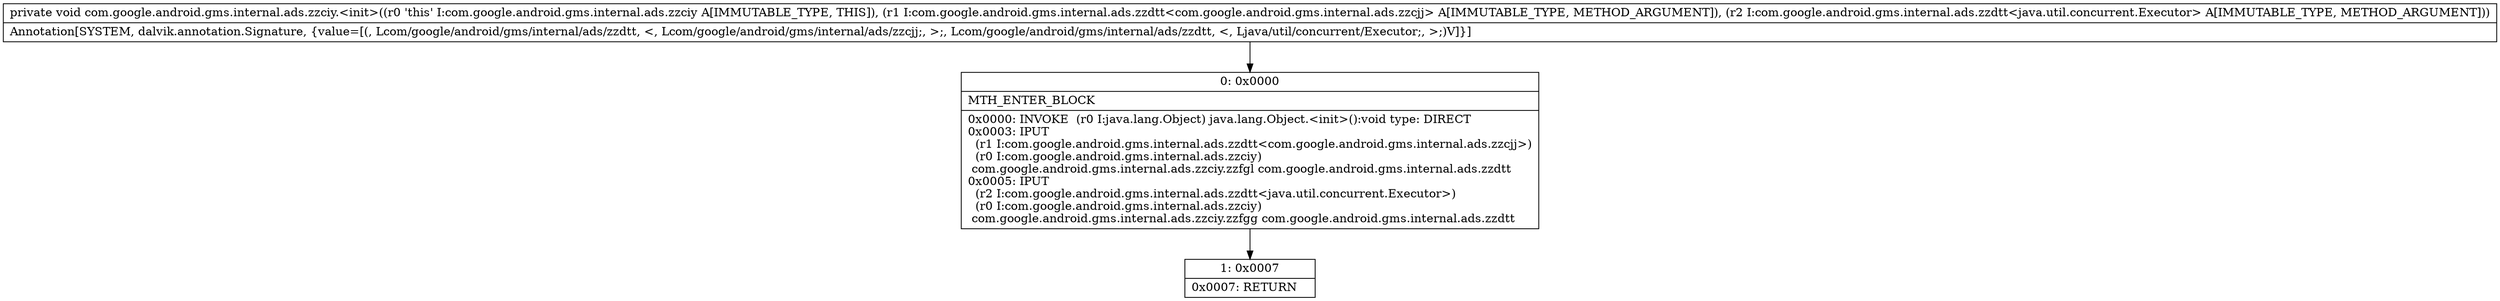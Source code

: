 digraph "CFG forcom.google.android.gms.internal.ads.zzciy.\<init\>(Lcom\/google\/android\/gms\/internal\/ads\/zzdtt;Lcom\/google\/android\/gms\/internal\/ads\/zzdtt;)V" {
Node_0 [shape=record,label="{0\:\ 0x0000|MTH_ENTER_BLOCK\l|0x0000: INVOKE  (r0 I:java.lang.Object) java.lang.Object.\<init\>():void type: DIRECT \l0x0003: IPUT  \l  (r1 I:com.google.android.gms.internal.ads.zzdtt\<com.google.android.gms.internal.ads.zzcjj\>)\l  (r0 I:com.google.android.gms.internal.ads.zzciy)\l com.google.android.gms.internal.ads.zzciy.zzfgl com.google.android.gms.internal.ads.zzdtt \l0x0005: IPUT  \l  (r2 I:com.google.android.gms.internal.ads.zzdtt\<java.util.concurrent.Executor\>)\l  (r0 I:com.google.android.gms.internal.ads.zzciy)\l com.google.android.gms.internal.ads.zzciy.zzfgg com.google.android.gms.internal.ads.zzdtt \l}"];
Node_1 [shape=record,label="{1\:\ 0x0007|0x0007: RETURN   \l}"];
MethodNode[shape=record,label="{private void com.google.android.gms.internal.ads.zzciy.\<init\>((r0 'this' I:com.google.android.gms.internal.ads.zzciy A[IMMUTABLE_TYPE, THIS]), (r1 I:com.google.android.gms.internal.ads.zzdtt\<com.google.android.gms.internal.ads.zzcjj\> A[IMMUTABLE_TYPE, METHOD_ARGUMENT]), (r2 I:com.google.android.gms.internal.ads.zzdtt\<java.util.concurrent.Executor\> A[IMMUTABLE_TYPE, METHOD_ARGUMENT]))  | Annotation[SYSTEM, dalvik.annotation.Signature, \{value=[(, Lcom\/google\/android\/gms\/internal\/ads\/zzdtt, \<, Lcom\/google\/android\/gms\/internal\/ads\/zzcjj;, \>;, Lcom\/google\/android\/gms\/internal\/ads\/zzdtt, \<, Ljava\/util\/concurrent\/Executor;, \>;)V]\}]\l}"];
MethodNode -> Node_0;
Node_0 -> Node_1;
}

